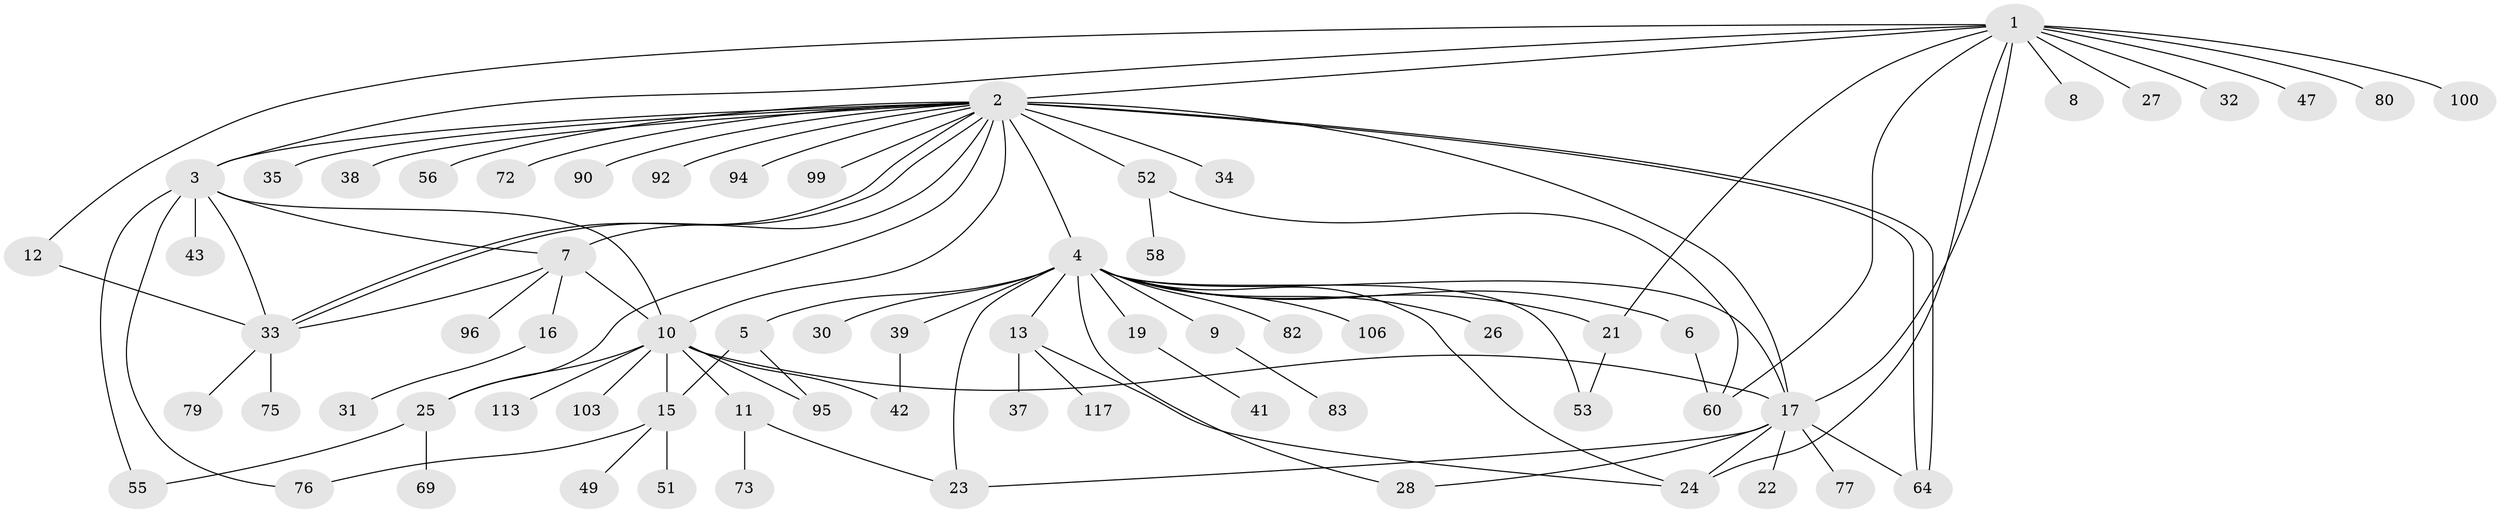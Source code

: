 // original degree distribution, {14: 0.0072992700729927005, 27: 0.0072992700729927005, 7: 0.0364963503649635, 18: 0.0072992700729927005, 3: 0.12408759124087591, 2: 0.18248175182481752, 6: 0.014598540145985401, 9: 0.014598540145985401, 1: 0.5255474452554745, 4: 0.043795620437956206, 5: 0.021897810218978103, 8: 0.014598540145985401}
// Generated by graph-tools (version 1.1) at 2025/14/03/09/25 04:14:25]
// undirected, 68 vertices, 96 edges
graph export_dot {
graph [start="1"]
  node [color=gray90,style=filled];
  1 [super="+68"];
  2;
  3 [super="+36+46+109"];
  4 [super="+18+14+62+48"];
  5;
  6;
  7;
  8 [super="+110"];
  9;
  10 [super="+40"];
  11;
  12 [super="+126+136"];
  13 [super="+74+29"];
  15 [super="+112+101"];
  16 [super="+122+20"];
  17 [super="+50+57+54+84+97"];
  19;
  21 [super="+119"];
  22;
  23;
  24 [super="+66+118+93+88+85"];
  25 [super="+98+102+59+86"];
  26;
  27;
  28 [super="+81"];
  30;
  31 [super="+116+45"];
  32;
  33 [super="+61+63"];
  34;
  35;
  37;
  38;
  39 [super="+78"];
  41;
  42 [super="+132"];
  43;
  47;
  49;
  51;
  52 [super="+124"];
  53;
  55 [super="+129"];
  56;
  58;
  60 [super="+121+115"];
  64 [super="+134"];
  69;
  72;
  73;
  75;
  76 [super="+89"];
  77;
  79;
  80;
  82;
  83;
  90;
  92;
  94 [super="+128"];
  95;
  96;
  99;
  100;
  103;
  106;
  113;
  117;
  1 -- 2;
  1 -- 8;
  1 -- 12;
  1 -- 21;
  1 -- 24;
  1 -- 27;
  1 -- 32;
  1 -- 47;
  1 -- 80;
  1 -- 100;
  1 -- 60;
  1 -- 17;
  1 -- 3;
  2 -- 3;
  2 -- 4 [weight=3];
  2 -- 7;
  2 -- 17 [weight=2];
  2 -- 25;
  2 -- 33;
  2 -- 33;
  2 -- 34;
  2 -- 35;
  2 -- 38;
  2 -- 52;
  2 -- 56;
  2 -- 64 [weight=2];
  2 -- 64;
  2 -- 72;
  2 -- 90;
  2 -- 92;
  2 -- 94;
  2 -- 99;
  2 -- 10 [weight=2];
  3 -- 10;
  3 -- 43;
  3 -- 76;
  3 -- 33;
  3 -- 55;
  3 -- 7;
  4 -- 5;
  4 -- 6;
  4 -- 9;
  4 -- 13 [weight=2];
  4 -- 23;
  4 -- 24;
  4 -- 26;
  4 -- 39 [weight=2];
  4 -- 53;
  4 -- 82;
  4 -- 106;
  4 -- 17;
  4 -- 19;
  4 -- 21;
  4 -- 28;
  4 -- 30;
  5 -- 15;
  5 -- 95;
  6 -- 60;
  7 -- 16;
  7 -- 33;
  7 -- 96;
  7 -- 10;
  9 -- 83;
  10 -- 11;
  10 -- 42;
  10 -- 95;
  10 -- 103;
  10 -- 113;
  10 -- 25;
  10 -- 17;
  10 -- 15;
  11 -- 23;
  11 -- 73;
  12 -- 33;
  13 -- 24;
  13 -- 117;
  13 -- 37;
  15 -- 49;
  15 -- 51;
  15 -- 76;
  16 -- 31;
  17 -- 22;
  17 -- 64;
  17 -- 23;
  17 -- 28;
  17 -- 77;
  17 -- 24 [weight=2];
  19 -- 41;
  21 -- 53;
  25 -- 69;
  25 -- 55;
  33 -- 79;
  33 -- 75;
  39 -- 42;
  52 -- 58;
  52 -- 60;
}
